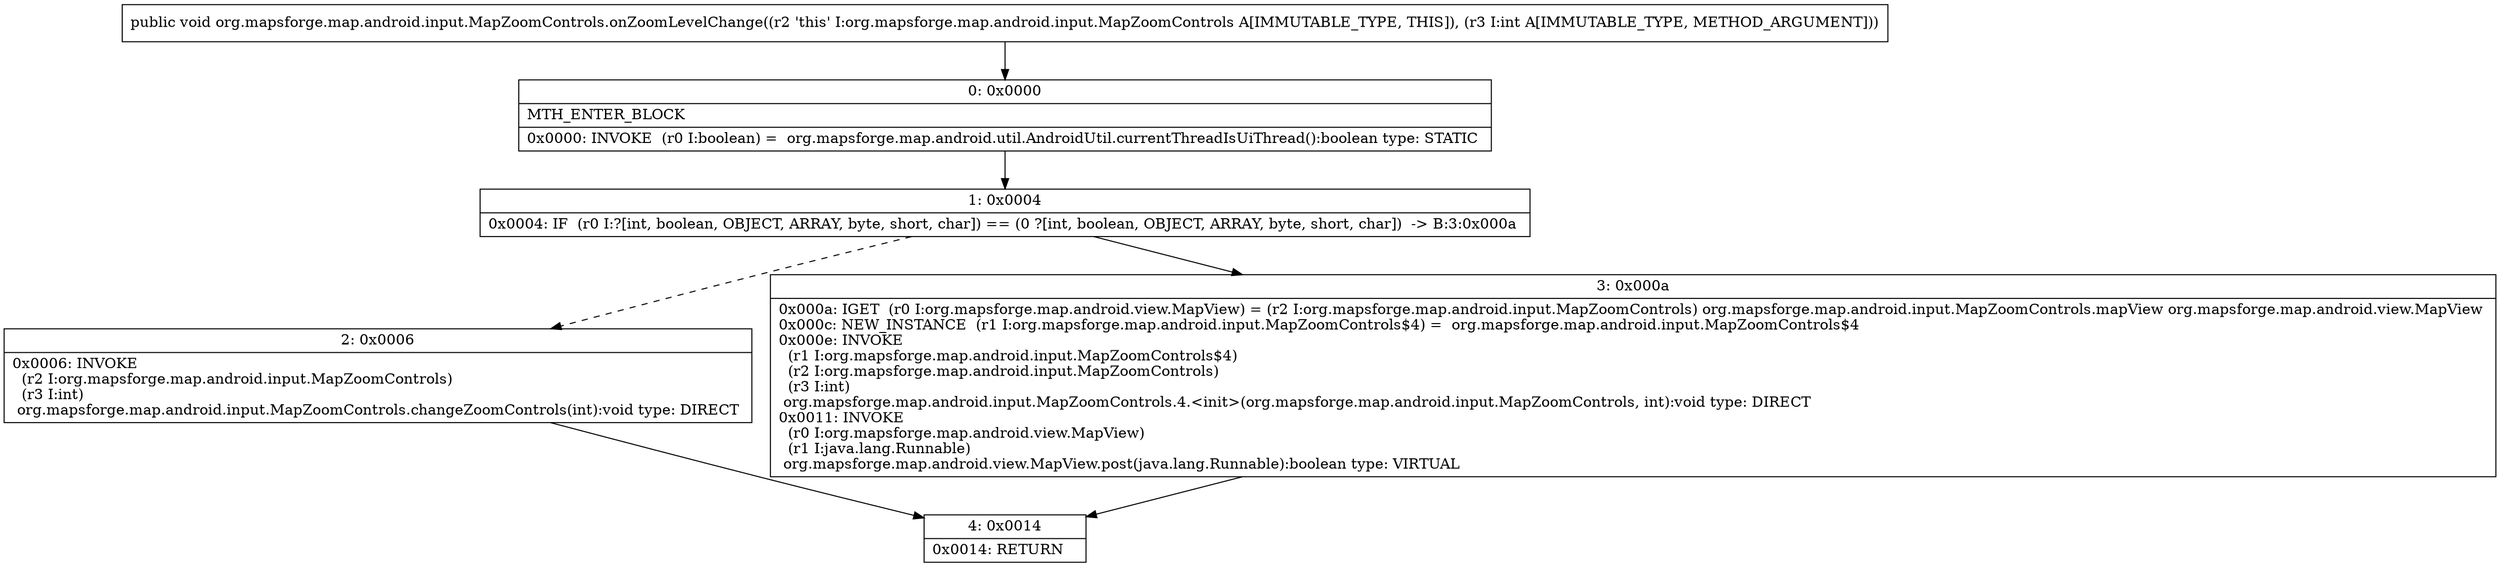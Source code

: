 digraph "CFG fororg.mapsforge.map.android.input.MapZoomControls.onZoomLevelChange(I)V" {
Node_0 [shape=record,label="{0\:\ 0x0000|MTH_ENTER_BLOCK\l|0x0000: INVOKE  (r0 I:boolean) =  org.mapsforge.map.android.util.AndroidUtil.currentThreadIsUiThread():boolean type: STATIC \l}"];
Node_1 [shape=record,label="{1\:\ 0x0004|0x0004: IF  (r0 I:?[int, boolean, OBJECT, ARRAY, byte, short, char]) == (0 ?[int, boolean, OBJECT, ARRAY, byte, short, char])  \-\> B:3:0x000a \l}"];
Node_2 [shape=record,label="{2\:\ 0x0006|0x0006: INVOKE  \l  (r2 I:org.mapsforge.map.android.input.MapZoomControls)\l  (r3 I:int)\l org.mapsforge.map.android.input.MapZoomControls.changeZoomControls(int):void type: DIRECT \l}"];
Node_3 [shape=record,label="{3\:\ 0x000a|0x000a: IGET  (r0 I:org.mapsforge.map.android.view.MapView) = (r2 I:org.mapsforge.map.android.input.MapZoomControls) org.mapsforge.map.android.input.MapZoomControls.mapView org.mapsforge.map.android.view.MapView \l0x000c: NEW_INSTANCE  (r1 I:org.mapsforge.map.android.input.MapZoomControls$4) =  org.mapsforge.map.android.input.MapZoomControls$4 \l0x000e: INVOKE  \l  (r1 I:org.mapsforge.map.android.input.MapZoomControls$4)\l  (r2 I:org.mapsforge.map.android.input.MapZoomControls)\l  (r3 I:int)\l org.mapsforge.map.android.input.MapZoomControls.4.\<init\>(org.mapsforge.map.android.input.MapZoomControls, int):void type: DIRECT \l0x0011: INVOKE  \l  (r0 I:org.mapsforge.map.android.view.MapView)\l  (r1 I:java.lang.Runnable)\l org.mapsforge.map.android.view.MapView.post(java.lang.Runnable):boolean type: VIRTUAL \l}"];
Node_4 [shape=record,label="{4\:\ 0x0014|0x0014: RETURN   \l}"];
MethodNode[shape=record,label="{public void org.mapsforge.map.android.input.MapZoomControls.onZoomLevelChange((r2 'this' I:org.mapsforge.map.android.input.MapZoomControls A[IMMUTABLE_TYPE, THIS]), (r3 I:int A[IMMUTABLE_TYPE, METHOD_ARGUMENT])) }"];
MethodNode -> Node_0;
Node_0 -> Node_1;
Node_1 -> Node_2[style=dashed];
Node_1 -> Node_3;
Node_2 -> Node_4;
Node_3 -> Node_4;
}

